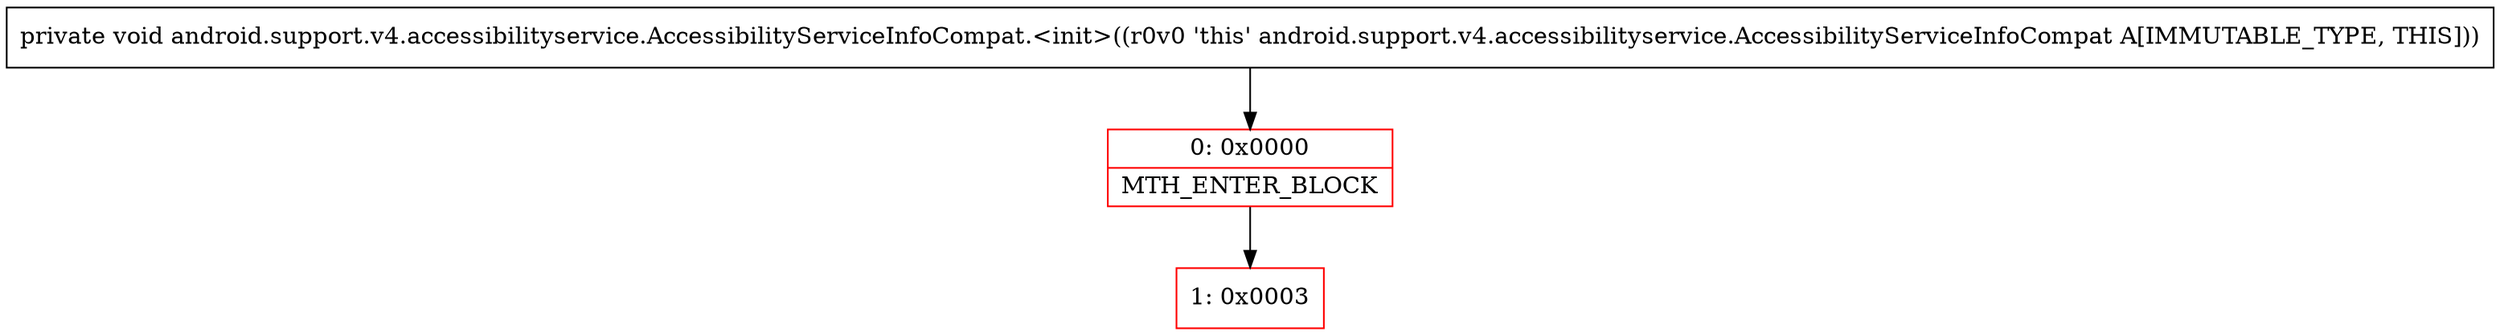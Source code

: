 digraph "CFG forandroid.support.v4.accessibilityservice.AccessibilityServiceInfoCompat.\<init\>()V" {
subgraph cluster_Region_1238532112 {
label = "R(0)";
node [shape=record,color=blue];
}
Node_0 [shape=record,color=red,label="{0\:\ 0x0000|MTH_ENTER_BLOCK\l}"];
Node_1 [shape=record,color=red,label="{1\:\ 0x0003}"];
MethodNode[shape=record,label="{private void android.support.v4.accessibilityservice.AccessibilityServiceInfoCompat.\<init\>((r0v0 'this' android.support.v4.accessibilityservice.AccessibilityServiceInfoCompat A[IMMUTABLE_TYPE, THIS])) }"];
MethodNode -> Node_0;
Node_0 -> Node_1;
}

